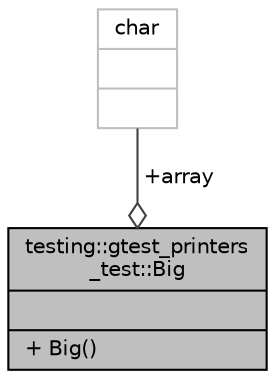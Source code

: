 digraph "testing::gtest_printers_test::Big"
{
 // LATEX_PDF_SIZE
  bgcolor="transparent";
  edge [fontname="Helvetica",fontsize="10",labelfontname="Helvetica",labelfontsize="10"];
  node [fontname="Helvetica",fontsize="10",shape=record];
  Node1 [label="{testing::gtest_printers\l_test::Big\n||+ Big()\l}",height=0.2,width=0.4,color="black", fillcolor="grey75", style="filled", fontcolor="black",tooltip=" "];
  Node2 -> Node1 [color="grey25",fontsize="10",style="solid",label=" +array" ,arrowhead="odiamond",fontname="Helvetica"];
  Node2 [label="{char\n||}",height=0.2,width=0.4,color="grey75",tooltip=" "];
}
